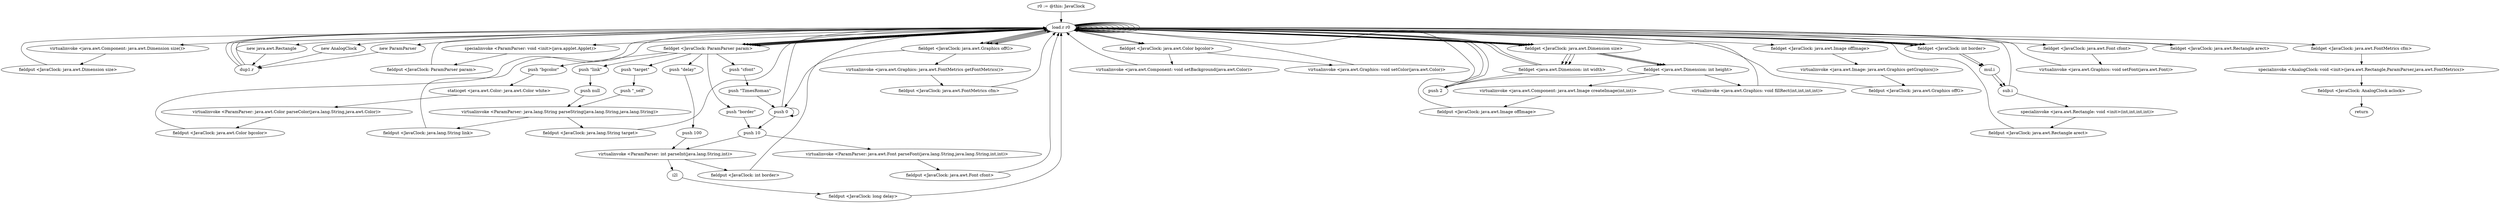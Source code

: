 digraph "" {
    "r0 := @this: JavaClock"
    "load.r r0"
    "r0 := @this: JavaClock"->"load.r r0";
    "load.r r0"->"load.r r0";
    "virtualinvoke <java.awt.Component: java.awt.Dimension size()>"
    "load.r r0"->"virtualinvoke <java.awt.Component: java.awt.Dimension size()>";
    "fieldput <JavaClock: java.awt.Dimension size>"
    "virtualinvoke <java.awt.Component: java.awt.Dimension size()>"->"fieldput <JavaClock: java.awt.Dimension size>";
    "fieldput <JavaClock: java.awt.Dimension size>"->"load.r r0";
    "new ParamParser"
    "load.r r0"->"new ParamParser";
    "dup1.r"
    "new ParamParser"->"dup1.r";
    "dup1.r"->"load.r r0";
    "specialinvoke <ParamParser: void <init>(java.applet.Applet)>"
    "load.r r0"->"specialinvoke <ParamParser: void <init>(java.applet.Applet)>";
    "fieldput <JavaClock: ParamParser param>"
    "specialinvoke <ParamParser: void <init>(java.applet.Applet)>"->"fieldput <JavaClock: ParamParser param>";
    "fieldput <JavaClock: ParamParser param>"->"load.r r0";
    "load.r r0"->"load.r r0";
    "fieldget <JavaClock: ParamParser param>"
    "load.r r0"->"fieldget <JavaClock: ParamParser param>";
    "push \"bgcolor\""
    "fieldget <JavaClock: ParamParser param>"->"push \"bgcolor\"";
    "staticget <java.awt.Color: java.awt.Color white>"
    "push \"bgcolor\""->"staticget <java.awt.Color: java.awt.Color white>";
    "virtualinvoke <ParamParser: java.awt.Color parseColor(java.lang.String,java.awt.Color)>"
    "staticget <java.awt.Color: java.awt.Color white>"->"virtualinvoke <ParamParser: java.awt.Color parseColor(java.lang.String,java.awt.Color)>";
    "fieldput <JavaClock: java.awt.Color bgcolor>"
    "virtualinvoke <ParamParser: java.awt.Color parseColor(java.lang.String,java.awt.Color)>"->"fieldput <JavaClock: java.awt.Color bgcolor>";
    "fieldput <JavaClock: java.awt.Color bgcolor>"->"load.r r0";
    "load.r r0"->"load.r r0";
    "fieldget <JavaClock: java.awt.Color bgcolor>"
    "load.r r0"->"fieldget <JavaClock: java.awt.Color bgcolor>";
    "virtualinvoke <java.awt.Component: void setBackground(java.awt.Color)>"
    "fieldget <JavaClock: java.awt.Color bgcolor>"->"virtualinvoke <java.awt.Component: void setBackground(java.awt.Color)>";
    "virtualinvoke <java.awt.Component: void setBackground(java.awt.Color)>"->"load.r r0";
    "load.r r0"->"load.r r0";
    "load.r r0"->"fieldget <JavaClock: ParamParser param>";
    "push \"delay\""
    "fieldget <JavaClock: ParamParser param>"->"push \"delay\"";
    "push 100"
    "push \"delay\""->"push 100";
    "virtualinvoke <ParamParser: int parseInt(java.lang.String,int)>"
    "push 100"->"virtualinvoke <ParamParser: int parseInt(java.lang.String,int)>";
    "i2l"
    "virtualinvoke <ParamParser: int parseInt(java.lang.String,int)>"->"i2l";
    "fieldput <JavaClock: long delay>"
    "i2l"->"fieldput <JavaClock: long delay>";
    "fieldput <JavaClock: long delay>"->"load.r r0";
    "load.r r0"->"load.r r0";
    "load.r r0"->"fieldget <JavaClock: ParamParser param>";
    "push \"link\""
    "fieldget <JavaClock: ParamParser param>"->"push \"link\"";
    "push null"
    "push \"link\""->"push null";
    "virtualinvoke <ParamParser: java.lang.String parseString(java.lang.String,java.lang.String)>"
    "push null"->"virtualinvoke <ParamParser: java.lang.String parseString(java.lang.String,java.lang.String)>";
    "fieldput <JavaClock: java.lang.String link>"
    "virtualinvoke <ParamParser: java.lang.String parseString(java.lang.String,java.lang.String)>"->"fieldput <JavaClock: java.lang.String link>";
    "fieldput <JavaClock: java.lang.String link>"->"load.r r0";
    "load.r r0"->"load.r r0";
    "load.r r0"->"fieldget <JavaClock: ParamParser param>";
    "push \"target\""
    "fieldget <JavaClock: ParamParser param>"->"push \"target\"";
    "push \"_self\""
    "push \"target\""->"push \"_self\"";
    "push \"_self\""->"virtualinvoke <ParamParser: java.lang.String parseString(java.lang.String,java.lang.String)>";
    "fieldput <JavaClock: java.lang.String target>"
    "virtualinvoke <ParamParser: java.lang.String parseString(java.lang.String,java.lang.String)>"->"fieldput <JavaClock: java.lang.String target>";
    "fieldput <JavaClock: java.lang.String target>"->"load.r r0";
    "load.r r0"->"load.r r0";
    "load.r r0"->"load.r r0";
    "fieldget <JavaClock: java.awt.Dimension size>"
    "load.r r0"->"fieldget <JavaClock: java.awt.Dimension size>";
    "fieldget <java.awt.Dimension: int width>"
    "fieldget <JavaClock: java.awt.Dimension size>"->"fieldget <java.awt.Dimension: int width>";
    "fieldget <java.awt.Dimension: int width>"->"load.r r0";
    "load.r r0"->"fieldget <JavaClock: java.awt.Dimension size>";
    "fieldget <java.awt.Dimension: int height>"
    "fieldget <JavaClock: java.awt.Dimension size>"->"fieldget <java.awt.Dimension: int height>";
    "virtualinvoke <java.awt.Component: java.awt.Image createImage(int,int)>"
    "fieldget <java.awt.Dimension: int height>"->"virtualinvoke <java.awt.Component: java.awt.Image createImage(int,int)>";
    "fieldput <JavaClock: java.awt.Image offImage>"
    "virtualinvoke <java.awt.Component: java.awt.Image createImage(int,int)>"->"fieldput <JavaClock: java.awt.Image offImage>";
    "fieldput <JavaClock: java.awt.Image offImage>"->"load.r r0";
    "load.r r0"->"load.r r0";
    "fieldget <JavaClock: java.awt.Image offImage>"
    "load.r r0"->"fieldget <JavaClock: java.awt.Image offImage>";
    "virtualinvoke <java.awt.Image: java.awt.Graphics getGraphics()>"
    "fieldget <JavaClock: java.awt.Image offImage>"->"virtualinvoke <java.awt.Image: java.awt.Graphics getGraphics()>";
    "fieldput <JavaClock: java.awt.Graphics offG>"
    "virtualinvoke <java.awt.Image: java.awt.Graphics getGraphics()>"->"fieldput <JavaClock: java.awt.Graphics offG>";
    "fieldput <JavaClock: java.awt.Graphics offG>"->"load.r r0";
    "fieldget <JavaClock: java.awt.Graphics offG>"
    "load.r r0"->"fieldget <JavaClock: java.awt.Graphics offG>";
    "fieldget <JavaClock: java.awt.Graphics offG>"->"load.r r0";
    "load.r r0"->"fieldget <JavaClock: java.awt.Color bgcolor>";
    "virtualinvoke <java.awt.Graphics: void setColor(java.awt.Color)>"
    "fieldget <JavaClock: java.awt.Color bgcolor>"->"virtualinvoke <java.awt.Graphics: void setColor(java.awt.Color)>";
    "virtualinvoke <java.awt.Graphics: void setColor(java.awt.Color)>"->"load.r r0";
    "load.r r0"->"fieldget <JavaClock: java.awt.Graphics offG>";
    "push 0"
    "fieldget <JavaClock: java.awt.Graphics offG>"->"push 0";
    "push 0"->"push 0";
    "push 0"->"load.r r0";
    "load.r r0"->"fieldget <JavaClock: java.awt.Dimension size>";
    "fieldget <JavaClock: java.awt.Dimension size>"->"fieldget <java.awt.Dimension: int width>";
    "fieldget <java.awt.Dimension: int width>"->"load.r r0";
    "load.r r0"->"fieldget <JavaClock: java.awt.Dimension size>";
    "fieldget <JavaClock: java.awt.Dimension size>"->"fieldget <java.awt.Dimension: int height>";
    "virtualinvoke <java.awt.Graphics: void fillRect(int,int,int,int)>"
    "fieldget <java.awt.Dimension: int height>"->"virtualinvoke <java.awt.Graphics: void fillRect(int,int,int,int)>";
    "virtualinvoke <java.awt.Graphics: void fillRect(int,int,int,int)>"->"load.r r0";
    "load.r r0"->"load.r r0";
    "load.r r0"->"fieldget <JavaClock: ParamParser param>";
    "push \"border\""
    "fieldget <JavaClock: ParamParser param>"->"push \"border\"";
    "push 10"
    "push \"border\""->"push 10";
    "push 10"->"virtualinvoke <ParamParser: int parseInt(java.lang.String,int)>";
    "fieldput <JavaClock: int border>"
    "virtualinvoke <ParamParser: int parseInt(java.lang.String,int)>"->"fieldput <JavaClock: int border>";
    "fieldput <JavaClock: int border>"->"load.r r0";
    "new java.awt.Rectangle"
    "load.r r0"->"new java.awt.Rectangle";
    "new java.awt.Rectangle"->"dup1.r";
    "dup1.r"->"load.r r0";
    "fieldget <JavaClock: int border>"
    "load.r r0"->"fieldget <JavaClock: int border>";
    "fieldget <JavaClock: int border>"->"load.r r0";
    "load.r r0"->"fieldget <JavaClock: int border>";
    "fieldget <JavaClock: int border>"->"load.r r0";
    "load.r r0"->"fieldget <JavaClock: java.awt.Dimension size>";
    "fieldget <JavaClock: java.awt.Dimension size>"->"fieldget <java.awt.Dimension: int width>";
    "push 2"
    "fieldget <java.awt.Dimension: int width>"->"push 2";
    "push 2"->"load.r r0";
    "load.r r0"->"fieldget <JavaClock: int border>";
    "mul.i"
    "fieldget <JavaClock: int border>"->"mul.i";
    "sub.i"
    "mul.i"->"sub.i";
    "sub.i"->"load.r r0";
    "load.r r0"->"fieldget <JavaClock: java.awt.Dimension size>";
    "fieldget <JavaClock: java.awt.Dimension size>"->"fieldget <java.awt.Dimension: int height>";
    "fieldget <java.awt.Dimension: int height>"->"push 2";
    "push 2"->"load.r r0";
    "load.r r0"->"fieldget <JavaClock: int border>";
    "fieldget <JavaClock: int border>"->"mul.i";
    "mul.i"->"sub.i";
    "specialinvoke <java.awt.Rectangle: void <init>(int,int,int,int)>"
    "sub.i"->"specialinvoke <java.awt.Rectangle: void <init>(int,int,int,int)>";
    "fieldput <JavaClock: java.awt.Rectangle arect>"
    "specialinvoke <java.awt.Rectangle: void <init>(int,int,int,int)>"->"fieldput <JavaClock: java.awt.Rectangle arect>";
    "fieldput <JavaClock: java.awt.Rectangle arect>"->"load.r r0";
    "load.r r0"->"load.r r0";
    "load.r r0"->"fieldget <JavaClock: ParamParser param>";
    "push \"cfont\""
    "fieldget <JavaClock: ParamParser param>"->"push \"cfont\"";
    "push \"TimesRoman\""
    "push \"cfont\""->"push \"TimesRoman\"";
    "push \"TimesRoman\""->"push 0";
    "push 0"->"push 10";
    "virtualinvoke <ParamParser: java.awt.Font parseFont(java.lang.String,java.lang.String,int,int)>"
    "push 10"->"virtualinvoke <ParamParser: java.awt.Font parseFont(java.lang.String,java.lang.String,int,int)>";
    "fieldput <JavaClock: java.awt.Font cfont>"
    "virtualinvoke <ParamParser: java.awt.Font parseFont(java.lang.String,java.lang.String,int,int)>"->"fieldput <JavaClock: java.awt.Font cfont>";
    "fieldput <JavaClock: java.awt.Font cfont>"->"load.r r0";
    "load.r r0"->"fieldget <JavaClock: java.awt.Graphics offG>";
    "fieldget <JavaClock: java.awt.Graphics offG>"->"load.r r0";
    "fieldget <JavaClock: java.awt.Font cfont>"
    "load.r r0"->"fieldget <JavaClock: java.awt.Font cfont>";
    "virtualinvoke <java.awt.Graphics: void setFont(java.awt.Font)>"
    "fieldget <JavaClock: java.awt.Font cfont>"->"virtualinvoke <java.awt.Graphics: void setFont(java.awt.Font)>";
    "virtualinvoke <java.awt.Graphics: void setFont(java.awt.Font)>"->"load.r r0";
    "load.r r0"->"load.r r0";
    "load.r r0"->"fieldget <JavaClock: java.awt.Graphics offG>";
    "virtualinvoke <java.awt.Graphics: java.awt.FontMetrics getFontMetrics()>"
    "fieldget <JavaClock: java.awt.Graphics offG>"->"virtualinvoke <java.awt.Graphics: java.awt.FontMetrics getFontMetrics()>";
    "fieldput <JavaClock: java.awt.FontMetrics cfm>"
    "virtualinvoke <java.awt.Graphics: java.awt.FontMetrics getFontMetrics()>"->"fieldput <JavaClock: java.awt.FontMetrics cfm>";
    "fieldput <JavaClock: java.awt.FontMetrics cfm>"->"load.r r0";
    "new AnalogClock"
    "load.r r0"->"new AnalogClock";
    "new AnalogClock"->"dup1.r";
    "dup1.r"->"load.r r0";
    "fieldget <JavaClock: java.awt.Rectangle arect>"
    "load.r r0"->"fieldget <JavaClock: java.awt.Rectangle arect>";
    "fieldget <JavaClock: java.awt.Rectangle arect>"->"load.r r0";
    "load.r r0"->"fieldget <JavaClock: ParamParser param>";
    "fieldget <JavaClock: ParamParser param>"->"load.r r0";
    "fieldget <JavaClock: java.awt.FontMetrics cfm>"
    "load.r r0"->"fieldget <JavaClock: java.awt.FontMetrics cfm>";
    "specialinvoke <AnalogClock: void <init>(java.awt.Rectangle,ParamParser,java.awt.FontMetrics)>"
    "fieldget <JavaClock: java.awt.FontMetrics cfm>"->"specialinvoke <AnalogClock: void <init>(java.awt.Rectangle,ParamParser,java.awt.FontMetrics)>";
    "fieldput <JavaClock: AnalogClock aclock>"
    "specialinvoke <AnalogClock: void <init>(java.awt.Rectangle,ParamParser,java.awt.FontMetrics)>"->"fieldput <JavaClock: AnalogClock aclock>";
    "return"
    "fieldput <JavaClock: AnalogClock aclock>"->"return";
}

